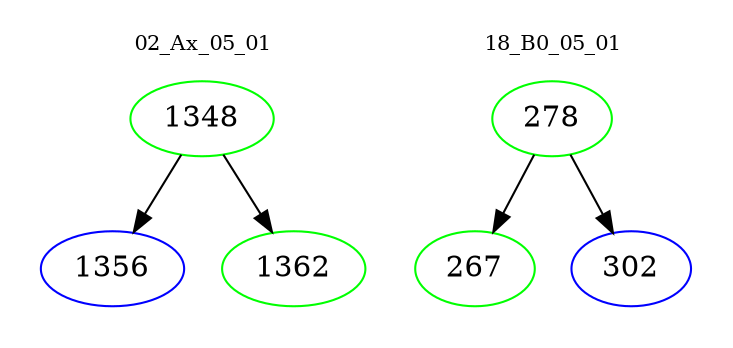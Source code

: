 digraph{
subgraph cluster_0 {
color = white
label = "02_Ax_05_01";
fontsize=10;
T0_1348 [label="1348", color="green"]
T0_1348 -> T0_1356 [color="black"]
T0_1356 [label="1356", color="blue"]
T0_1348 -> T0_1362 [color="black"]
T0_1362 [label="1362", color="green"]
}
subgraph cluster_1 {
color = white
label = "18_B0_05_01";
fontsize=10;
T1_278 [label="278", color="green"]
T1_278 -> T1_267 [color="black"]
T1_267 [label="267", color="green"]
T1_278 -> T1_302 [color="black"]
T1_302 [label="302", color="blue"]
}
}

